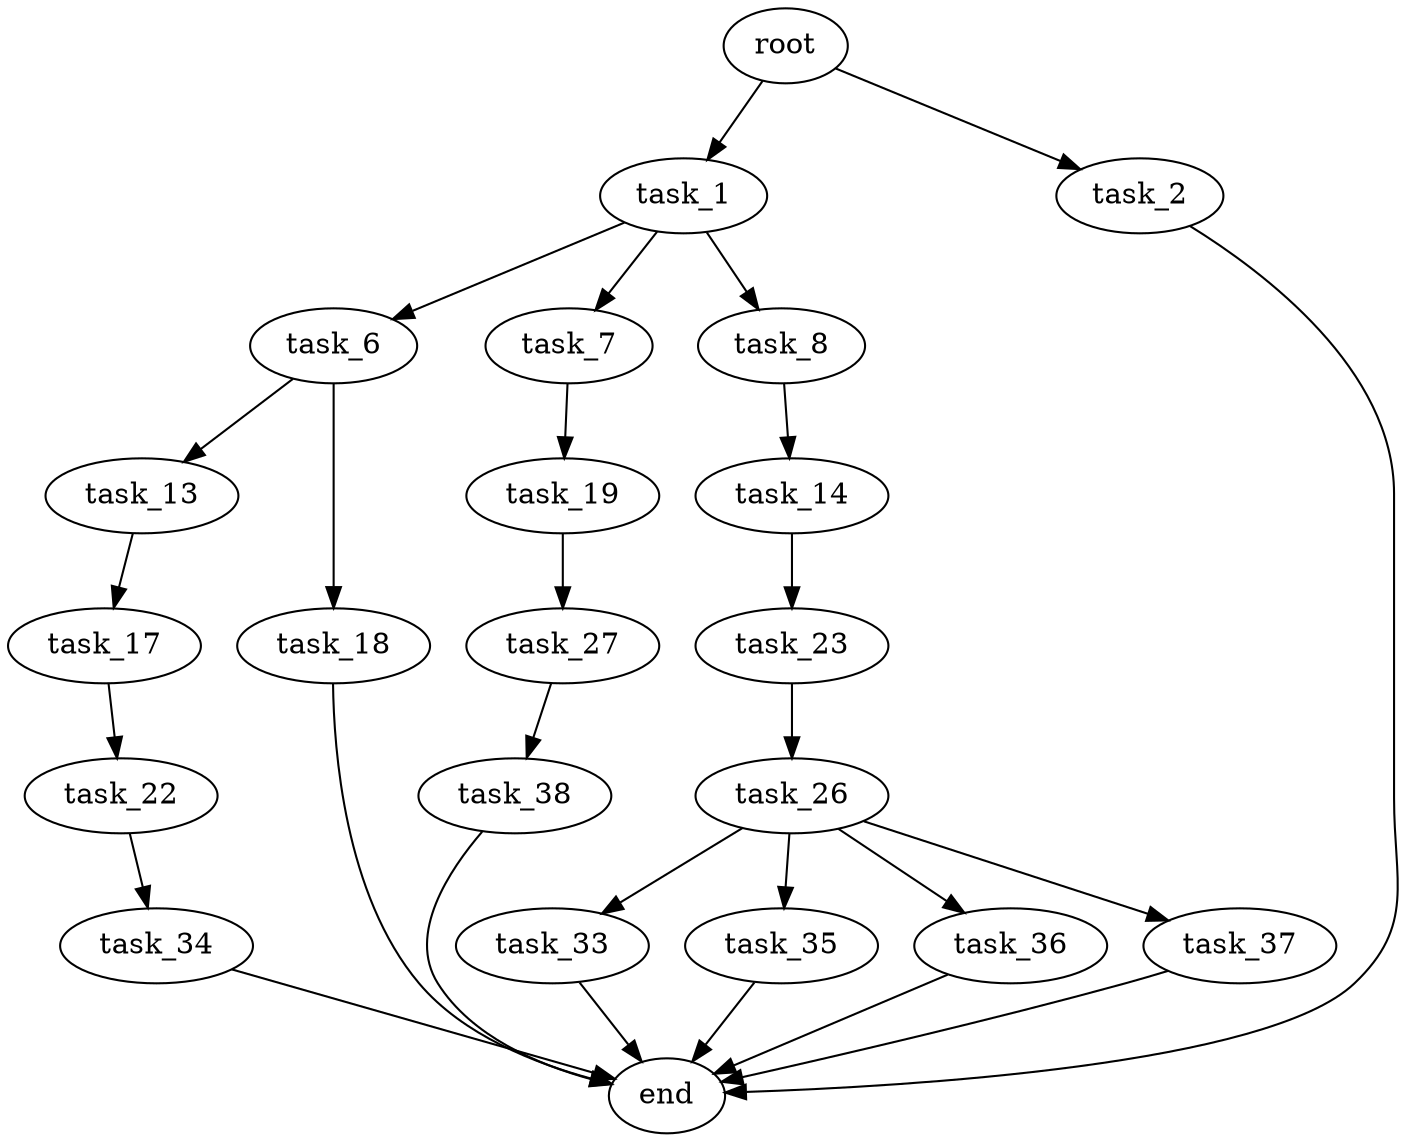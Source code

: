 digraph G {
  root [size="0.000000"];
  task_1 [size="823531331.000000"];
  task_2 [size="21279604405.000000"];
  task_6 [size="68719476736.000000"];
  task_7 [size="16526264267.000000"];
  task_8 [size="1073741824000.000000"];
  end [size="0.000000"];
  task_13 [size="143844405886.000000"];
  task_18 [size="32038293466.000000"];
  task_19 [size="368293445632.000000"];
  task_14 [size="328199709155.000000"];
  task_17 [size="13837052212.000000"];
  task_23 [size="3664540426.000000"];
  task_22 [size="1073741824000.000000"];
  task_27 [size="98418310896.000000"];
  task_34 [size="278823411712.000000"];
  task_26 [size="10383043116.000000"];
  task_33 [size="747268896881.000000"];
  task_35 [size="3259107646.000000"];
  task_36 [size="549755813888.000000"];
  task_37 [size="1073741824000.000000"];
  task_38 [size="137314479396.000000"];

  root -> task_1 [size="1.000000"];
  root -> task_2 [size="1.000000"];
  task_1 -> task_6 [size="75497472.000000"];
  task_1 -> task_7 [size="75497472.000000"];
  task_1 -> task_8 [size="75497472.000000"];
  task_2 -> end [size="1.000000"];
  task_6 -> task_13 [size="134217728.000000"];
  task_6 -> task_18 [size="134217728.000000"];
  task_7 -> task_19 [size="301989888.000000"];
  task_8 -> task_14 [size="838860800.000000"];
  task_13 -> task_17 [size="209715200.000000"];
  task_18 -> end [size="1.000000"];
  task_19 -> task_27 [size="411041792.000000"];
  task_14 -> task_23 [size="301989888.000000"];
  task_17 -> task_22 [size="536870912.000000"];
  task_23 -> task_26 [size="134217728.000000"];
  task_22 -> task_34 [size="838860800.000000"];
  task_27 -> task_38 [size="134217728.000000"];
  task_34 -> end [size="1.000000"];
  task_26 -> task_33 [size="209715200.000000"];
  task_26 -> task_35 [size="209715200.000000"];
  task_26 -> task_36 [size="209715200.000000"];
  task_26 -> task_37 [size="209715200.000000"];
  task_33 -> end [size="1.000000"];
  task_35 -> end [size="1.000000"];
  task_36 -> end [size="1.000000"];
  task_37 -> end [size="1.000000"];
  task_38 -> end [size="1.000000"];
}
